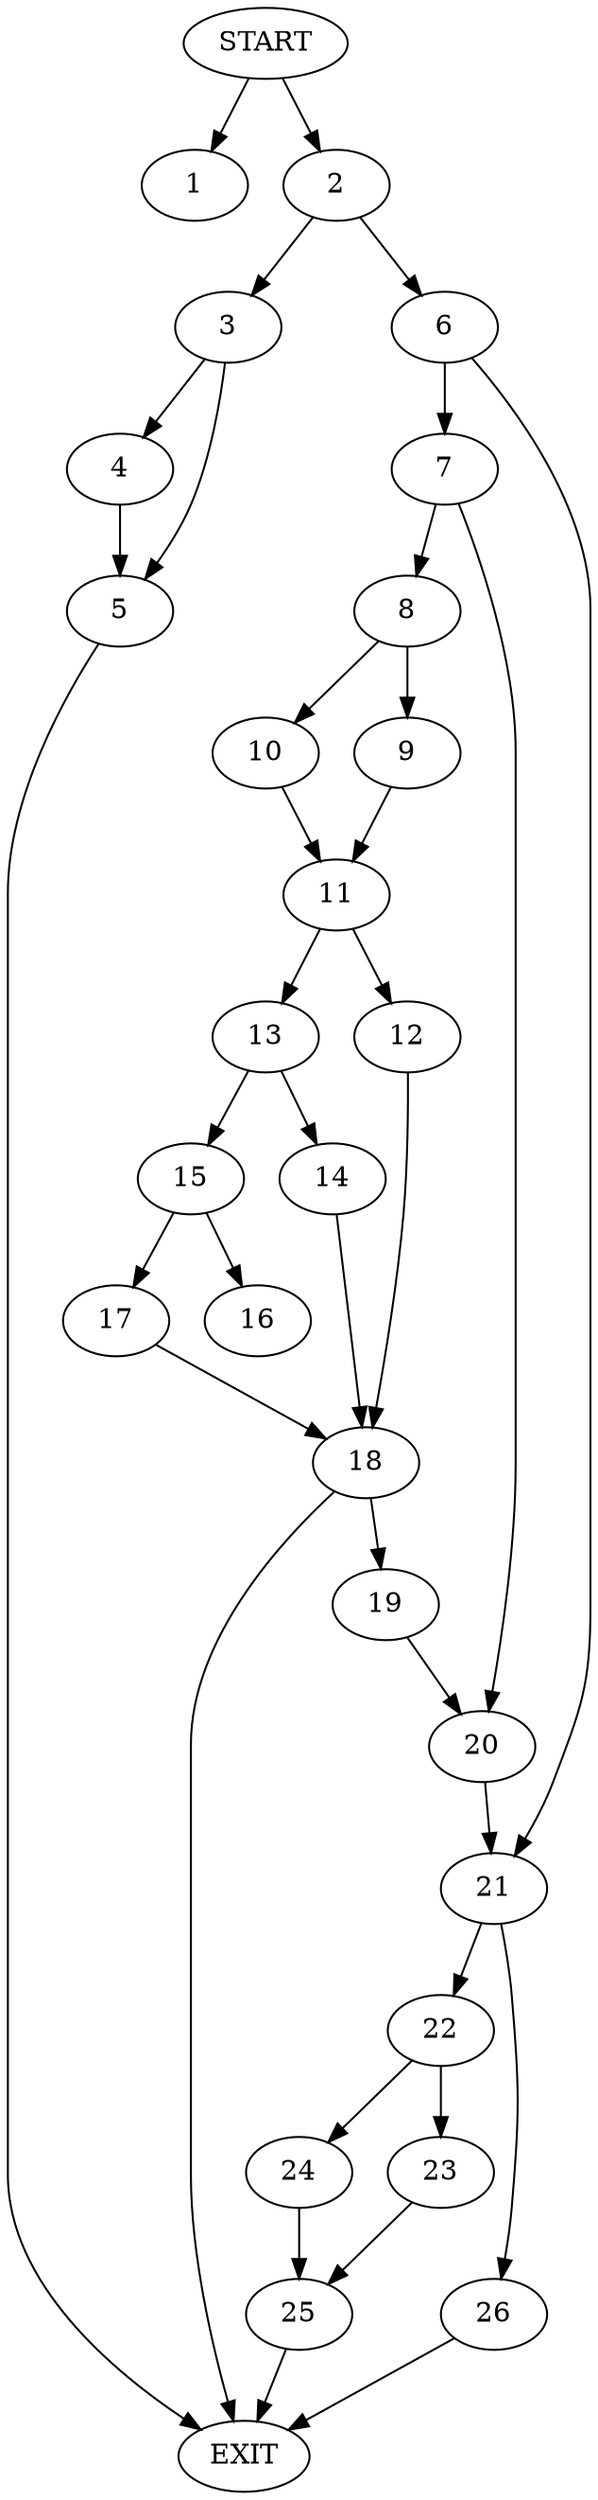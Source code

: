 digraph { 
0 [label="START"];
1;
2;
3;
4;
5;
6;
7;
8;
9;
10;
11;
12;
13;
14;
15;
16;
17;
18;
19;
20;
21;
22;
23;
24;
25;
26;
27[label="EXIT"];
0 -> 2;
0 -> 1;
2 -> 3;
2 -> 6;
3 -> 4;
3 -> 5;
4 -> 5;
5 -> 27;
6 -> 7;
6 -> 21;
7 -> 8;
7 -> 20;
8 -> 9;
8 -> 10;
9 -> 11;
10 -> 11;
11 -> 12;
11 -> 13;
12 -> 18;
13 -> 15;
13 -> 14;
14 -> 18;
15 -> 16;
15 -> 17;
17 -> 18;
18 -> 27;
18 -> 19;
19 -> 20;
20 -> 21;
21 -> 22;
21 -> 26;
22 -> 23;
22 -> 24;
23 -> 25;
24 -> 25;
25 -> 27;
26 -> 27;
}